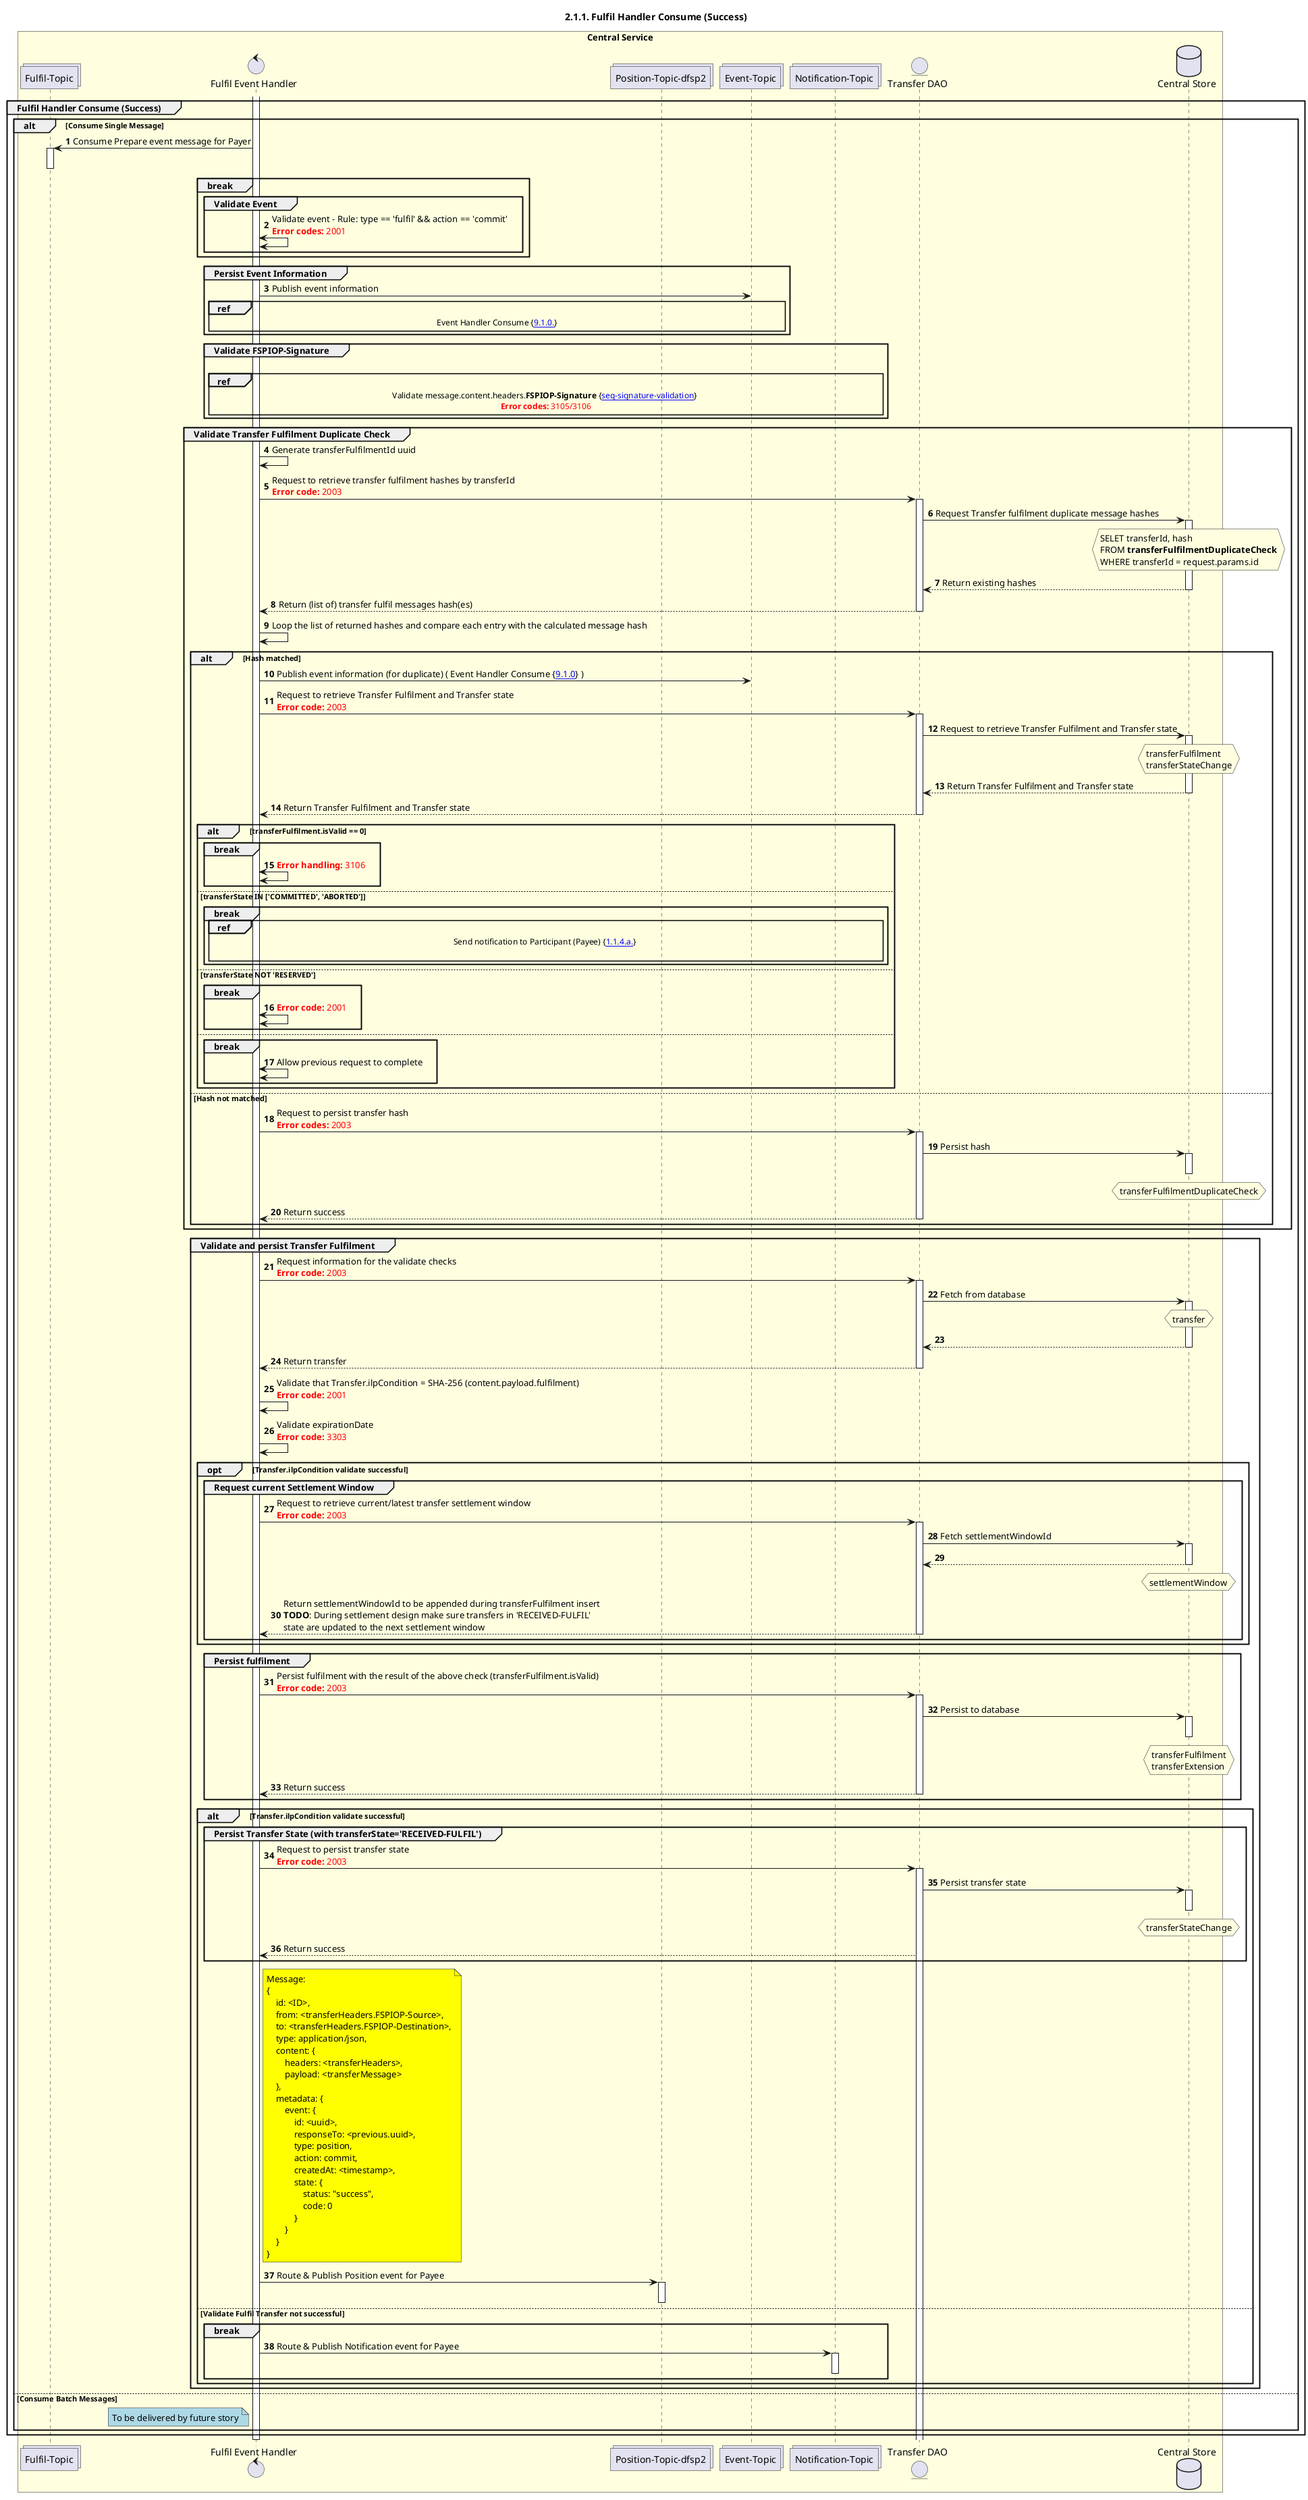 @startuml
' declate title
title 2.1.1. Fulfil Handler Consume (Success)
autonumber
' Actor Keys:
'   boundary - APIs/Interfaces, etc
'   collections - Kafka Topics
'   control - Kafka Consumers
'   entity - Database Access Objects
'   database - Database Persistance Store
' declare actors
collections "Fulfil-Topic" as TOPIC_FULFIL
control "Fulfil Event Handler" as FULF_HANDLER
collections "Event-Topic" as TOPIC_EVENT
collections "Position-Topic-dfsp2" as TOPIC_POSITION_DFSP2
collections "Notification-Topic" as TOPIC_NOTIFICATIONS
'entity "Transfer Duplicate Facade" as DUP_FACADE
entity "Transfer DAO" as TRANS_DAO
database "Central Store" as DB
box "Central Service" #LightYellow
    participant TOPIC_FULFIL
    participant FULF_HANDLER
    participant TOPIC_POSITION_DFSP2
    participant TOPIC_EVENT
    participant TOPIC_NOTIFICATIONS
    participant TRANS_DAO
    participant DB
end box
' start flow
activate FULF_HANDLER
group Fulfil Handler Consume (Success)
    alt Consume Single Message
        TOPIC_FULFIL <- FULF_HANDLER: Consume Prepare event message for Payer
        activate TOPIC_FULFIL
        deactivate TOPIC_FULFIL
        break
            group Validate Event
                FULF_HANDLER <-> FULF_HANDLER: Validate event - Rule: type == 'fulfil' && action == 'commit'\n<color #FF0000><b>Error codes:</b> 2001</color>
            end
        end
        group Persist Event Information
            FULF_HANDLER -> TOPIC_EVENT: Publish event information
            ref over FULF_HANDLER, TOPIC_EVENT:  Event Handler Consume {[[https://github.com/mojaloop/docs/blob/develop/CentralServices/seq_diagrams/seq-event-9.1.0.svg 9.1.0.]]}
        end
        group Validate FSPIOP-Signature
            |||
            ref over FULF_HANDLER, TOPIC_NOTIFICATIONS: Validate message.content.headers.**FSPIOP-Signature** {[[https://github.com/mojaloop/docs/blob/develop/CentralServices/seq_diagrams/seq-signature-validation.svg seq-signature-validation]]} \n<color #FF0000><b>Error codes:</b> 3105/3106</color>
        end
        group Validate Transfer Fulfilment Duplicate Check
            FULF_HANDLER -> FULF_HANDLER: Generate transferFulfilmentId uuid
            FULF_HANDLER -> TRANS_DAO: Request to retrieve transfer fulfilment hashes by transferId\n<color #FF0000><b>Error code:</b> 2003</color>
            activate TRANS_DAO
            TRANS_DAO -> DB: Request Transfer fulfilment duplicate message hashes
            hnote over DB #lightyellow
                SELET transferId, hash
                FROM **transferFulfilmentDuplicateCheck**
                WHERE transferId = request.params.id
            end note
            activate DB
            TRANS_DAO <-- DB: Return existing hashes
            deactivate DB
            TRANS_DAO --> FULF_HANDLER: Return (list of) transfer fulfil messages hash(es)
            deactivate TRANS_DAO
            FULF_HANDLER -> FULF_HANDLER: Loop the list of returned hashes and compare each entry with the calculated message hash
            alt Hash matched
                ' Need to check what respond with same results if finalised then resend, else ignore and wait for response
                FULF_HANDLER -> TOPIC_EVENT: Publish event information (for duplicate) ( Event Handler Consume {[[https://github.com/mojaloop/docs/blob/develop/CentralServices/seq_diagrams/seq-event-9.1.0.svg 9.1.0]]} )
                FULF_HANDLER -> TRANS_DAO: Request to retrieve Transfer Fulfilment and Transfer state\n<color #FF0000><b>Error code:</b> 2003</color>
                activate TRANS_DAO
                TRANS_DAO -> DB: Request to retrieve Transfer Fulfilment and Transfer state
                hnote over DB #lightyellow
                    transferFulfilment
                    transferStateChange
                end note
                activate DB
                TRANS_DAO <-- DB: Return Transfer Fulfilment and Transfer state
                deactivate DB
                TRANS_DAO --> FULF_HANDLER: Return Transfer Fulfilment and Transfer state
                deactivate TRANS_DAO
                alt transferFulfilment.isValid == 0
                    break
                        FULF_HANDLER <-> FULF_HANDLER: <color #FF0000><b>Error handling:</b> 3106</color>
                    end
                else transferState IN ['COMMITTED', 'ABORTED']
                    break
                        ref over FULF_HANDLER, TOPIC_NOTIFICATIONS: Send notification to Participant (Payee) {[[https://github.com/mojaloop/docs/blob/develop/CentralServices/seq_diagrams/seq-prepare-1.1.4.a.svg 1.1.4.a.]]} \n
                    end
                else transferState NOT 'RESERVED'
                    break
                        FULF_HANDLER <-> FULF_HANDLER: <color #FF0000><b>Error code:</b> 2001</color>
                    end
                else
                    break
                        FULF_HANDLER <-> FULF_HANDLER: Allow previous request to complete
                    end
                end
            else Hash not matched
                FULF_HANDLER -> TRANS_DAO: Request to persist transfer hash\n<color #FF0000><b>Error codes:</b> 2003</color>
                activate TRANS_DAO
                TRANS_DAO -> DB: Persist hash
                hnote over DB #lightyellow
                    transferFulfilmentDuplicateCheck
                end note
                activate DB
                deactivate DB
                TRANS_DAO --> FULF_HANDLER: Return success
                deactivate TRANS_DAO
            end
        end
        group Validate and persist Transfer Fulfilment
            FULF_HANDLER -> TRANS_DAO: Request information for the validate checks\n<color #FF0000><b>Error code:</b> 2003</color>
            activate TRANS_DAO
            TRANS_DAO -> DB: Fetch from database
            activate DB
            hnote over DB #lightyellow
                transfer
            end note
            DB --> TRANS_DAO
            deactivate DB
            FULF_HANDLER <-- TRANS_DAO: Return transfer
            deactivate TRANS_DAO
            FULF_HANDLER ->FULF_HANDLER: Validate that Transfer.ilpCondition = SHA-256 (content.payload.fulfilment)\n<color #FF0000><b>Error code:</b> 2001</color>
            FULF_HANDLER -> FULF_HANDLER: Validate expirationDate\n<color #FF0000><b>Error code:</b> 3303</color>

            opt Transfer.ilpCondition validate successful
                group Request current Settlement Window
                    FULF_HANDLER -> TRANS_DAO: Request to retrieve current/latest transfer settlement window\n<color #FF0000><b>Error code:</b> 2003</color>
                    activate TRANS_DAO
                    TRANS_DAO -> DB: Fetch settlementWindowId
                    activate DB
                    DB --> TRANS_DAO
                    hnote over DB #lightyellow
                        settlementWindow
                    end note
                    deactivate DB
                    FULF_HANDLER <-- TRANS_DAO: Return settlementWindowId to be appended during transferFulfilment insert\n**TODO**: During settlement design make sure transfers in 'RECEIVED-FULFIL'\nstate are updated to the next settlement window
                    deactivate TRANS_DAO
                end
            end

            group Persist fulfilment
                FULF_HANDLER -> TRANS_DAO: Persist fulfilment with the result of the above check (transferFulfilment.isValid)\n<color #FF0000><b>Error code:</b> 2003</color>
                activate TRANS_DAO
                TRANS_DAO -> DB: Persist to database
                activate DB
                deactivate DB
                hnote over DB #lightyellow
                    transferFulfilment
                    transferExtension
                end note
                FULF_HANDLER <-- TRANS_DAO: Return success
                deactivate TRANS_DAO
            end

            alt Transfer.ilpCondition validate successful
                group Persist Transfer State (with transferState='RECEIVED-FULFIL')
                    FULF_HANDLER -> TRANS_DAO: Request to persist transfer state\n<color #FF0000><b>Error code:</b> 2003</color>
                    activate TRANS_DAO
                    TRANS_DAO -> DB: Persist transfer state
                    activate DB
                    hnote over DB #lightyellow
                        transferStateChange
                    end note
                    deactivate DB
                    TRANS_DAO --> FULF_HANDLER: Return success
                end



                note right of FULF_HANDLER #yellow
                    Message:
                    {
                        id: <ID>,
                        from: <transferHeaders.FSPIOP-Source>,
                        to: <transferHeaders.FSPIOP-Destination>,
                        type: application/json,
                        content: {
                            headers: <transferHeaders>,
                            payload: <transferMessage>
                        },
                        metadata: {
                            event: {
                                id: <uuid>,
                                responseTo: <previous.uuid>,
                                type: position,
                                action: commit,
                                createdAt: <timestamp>,
                                state: {
                                    status: "success",
                                    code: 0
                                }
                            }
                        }
                    }
                end note
                FULF_HANDLER -> TOPIC_POSITION_DFSP2: Route & Publish Position event for Payee
                activate TOPIC_POSITION_DFSP2
                deactivate TOPIC_POSITION_DFSP2
            else Validate Fulfil Transfer not successful
                break
                    FULF_HANDLER -> TOPIC_NOTIFICATIONS: Route & Publish Notification event for Payee
                    activate TOPIC_NOTIFICATIONS
                    deactivate TOPIC_NOTIFICATIONS
                end
            end
        end
    else Consume Batch Messages
        note left of FULF_HANDLER #lightblue
            To be delivered by future story
        end note
    end
end
deactivate FULF_HANDLER
@enduml
